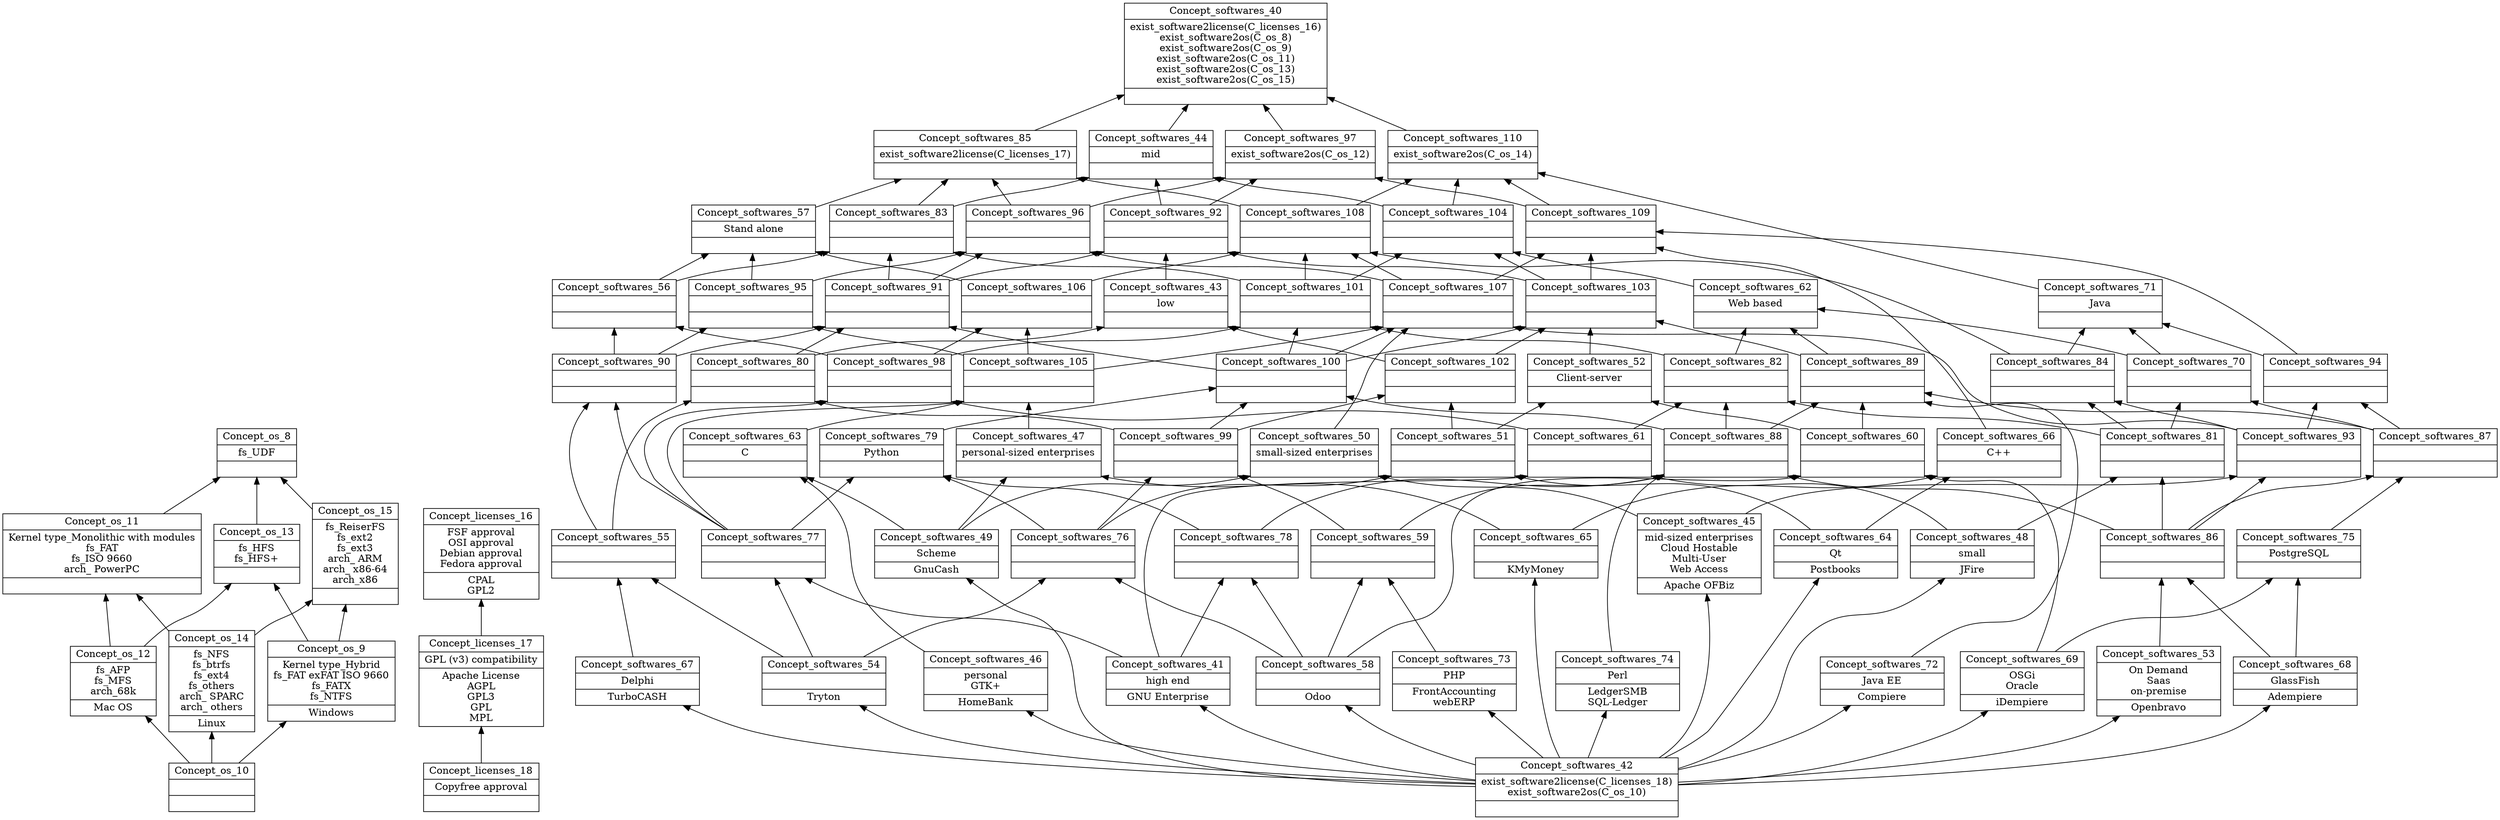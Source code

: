 digraph G { 
	rankdir=BT;
subgraph os { 
label="os";
8 [shape=record,label="{Concept_os_8|fs_UDF\n|}"];
9 [shape=record,label="{Concept_os_9|Kernel type_Hybrid\nfs_FAT exFAT ISO 9660\nfs_FATX\nfs_NTFS\n|Windows\n}"];
10 [shape=record,label="{Concept_os_10||}"];
11 [shape=record,label="{Concept_os_11|Kernel type_Monolithic with modules\nfs_FAT\nfs_ISO 9660\narch_ PowerPC\n|}"];
12 [shape=record,label="{Concept_os_12|fs_AFP\nfs_MFS\narch_68k\n|Mac OS\n}"];
13 [shape=record,label="{Concept_os_13|fs_HFS\nfs_HFS+\n|}"];
14 [shape=record,label="{Concept_os_14|fs_NFS\nfs_btrfs\nfs_ext4\nfs_others\narch_ SPARC\narch_ others\n|Linux\n}"];
15 [shape=record,label="{Concept_os_15|fs_ReiserFS\nfs_ext2\nfs_ext3\narch_ ARM\narch_ x86-64\narch_x86\n|}"];
	11 -> 8
	13 -> 8
	15 -> 8
	10 -> 9
	12 -> 11
	14 -> 11
	10 -> 12
	9 -> 13
	12 -> 13
	10 -> 14
	9 -> 15
	14 -> 15
}
subgraph licenses { 
label="licenses";
16 [shape=record,label="{Concept_licenses_16|FSF approval\nOSI approval\nDebian approval\nFedora approval\n|CPAL\nGPL2\n}"];
17 [shape=record,label="{Concept_licenses_17|GPL (v3) compatibility\n|Apache License\nAGPL\nGPL3\nGPL\nMPL\n}"];
18 [shape=record,label="{Concept_licenses_18|Copyfree approval\n|}"];
	17 -> 16
	18 -> 17
}
subgraph softwares { 
label="softwares";
40 [shape=record,label="{Concept_softwares_40|exist_software2license(C_licenses_16)\nexist_software2os(C_os_8)\nexist_software2os(C_os_9)\nexist_software2os(C_os_11)\nexist_software2os(C_os_13)\nexist_software2os(C_os_15)\n|}"];
41 [shape=record,label="{Concept_softwares_41|high end\n|GNU Enterprise\n}"];
42 [shape=record,label="{Concept_softwares_42|exist_software2license(C_licenses_18)\nexist_software2os(C_os_10)\n|}"];
43 [shape=record,label="{Concept_softwares_43|low\n|}"];
44 [shape=record,label="{Concept_softwares_44|mid\n|}"];
45 [shape=record,label="{Concept_softwares_45|mid-sized enterprises\nCloud Hostable\nMulti-User\nWeb Access\n|Apache OFBiz\n}"];
46 [shape=record,label="{Concept_softwares_46|personal\nGTK+\n|HomeBank\n}"];
47 [shape=record,label="{Concept_softwares_47|personal-sized enterprises\n|}"];
48 [shape=record,label="{Concept_softwares_48|small\n|JFire\n}"];
49 [shape=record,label="{Concept_softwares_49|Scheme\n|GnuCash\n}"];
50 [shape=record,label="{Concept_softwares_50|small-sized enterprises\n|}"];
51 [shape=record,label="{Concept_softwares_51||}"];
52 [shape=record,label="{Concept_softwares_52|Client-server\n|}"];
53 [shape=record,label="{Concept_softwares_53|On Demand\nSaas\non-premise\n|Openbravo\n}"];
54 [shape=record,label="{Concept_softwares_54||Tryton\n}"];
55 [shape=record,label="{Concept_softwares_55||}"];
56 [shape=record,label="{Concept_softwares_56||}"];
57 [shape=record,label="{Concept_softwares_57|Stand alone\n|}"];
58 [shape=record,label="{Concept_softwares_58||Odoo\n}"];
59 [shape=record,label="{Concept_softwares_59||}"];
60 [shape=record,label="{Concept_softwares_60||}"];
61 [shape=record,label="{Concept_softwares_61||}"];
62 [shape=record,label="{Concept_softwares_62|Web based\n|}"];
63 [shape=record,label="{Concept_softwares_63|C\n|}"];
64 [shape=record,label="{Concept_softwares_64|Qt\n|Postbooks\n}"];
65 [shape=record,label="{Concept_softwares_65||KMyMoney\n}"];
66 [shape=record,label="{Concept_softwares_66|C++\n|}"];
67 [shape=record,label="{Concept_softwares_67|Delphi\n|TurboCASH\n}"];
68 [shape=record,label="{Concept_softwares_68|GlassFish\n|Adempiere\n}"];
69 [shape=record,label="{Concept_softwares_69|OSGi\nOracle\n|iDempiere\n}"];
70 [shape=record,label="{Concept_softwares_70||}"];
71 [shape=record,label="{Concept_softwares_71|Java\n|}"];
72 [shape=record,label="{Concept_softwares_72|Java EE\n|Compiere\n}"];
73 [shape=record,label="{Concept_softwares_73|PHP\n|FrontAccounting\nwebERP\n}"];
74 [shape=record,label="{Concept_softwares_74|Perl\n|LedgerSMB\nSQL-Ledger\n}"];
75 [shape=record,label="{Concept_softwares_75|PostgreSQL\n|}"];
76 [shape=record,label="{Concept_softwares_76||}"];
77 [shape=record,label="{Concept_softwares_77||}"];
78 [shape=record,label="{Concept_softwares_78||}"];
79 [shape=record,label="{Concept_softwares_79|Python\n|}"];
80 [shape=record,label="{Concept_softwares_80||}"];
81 [shape=record,label="{Concept_softwares_81||}"];
82 [shape=record,label="{Concept_softwares_82||}"];
83 [shape=record,label="{Concept_softwares_83||}"];
84 [shape=record,label="{Concept_softwares_84||}"];
85 [shape=record,label="{Concept_softwares_85|exist_software2license(C_licenses_17)\n|}"];
86 [shape=record,label="{Concept_softwares_86||}"];
87 [shape=record,label="{Concept_softwares_87||}"];
88 [shape=record,label="{Concept_softwares_88||}"];
89 [shape=record,label="{Concept_softwares_89||}"];
90 [shape=record,label="{Concept_softwares_90||}"];
91 [shape=record,label="{Concept_softwares_91||}"];
92 [shape=record,label="{Concept_softwares_92||}"];
93 [shape=record,label="{Concept_softwares_93||}"];
94 [shape=record,label="{Concept_softwares_94||}"];
95 [shape=record,label="{Concept_softwares_95||}"];
96 [shape=record,label="{Concept_softwares_96||}"];
97 [shape=record,label="{Concept_softwares_97|exist_software2os(C_os_12)\n|}"];
98 [shape=record,label="{Concept_softwares_98||}"];
99 [shape=record,label="{Concept_softwares_99||}"];
100 [shape=record,label="{Concept_softwares_100||}"];
101 [shape=record,label="{Concept_softwares_101||}"];
102 [shape=record,label="{Concept_softwares_102||}"];
103 [shape=record,label="{Concept_softwares_103||}"];
104 [shape=record,label="{Concept_softwares_104||}"];
105 [shape=record,label="{Concept_softwares_105||}"];
106 [shape=record,label="{Concept_softwares_106||}"];
107 [shape=record,label="{Concept_softwares_107||}"];
108 [shape=record,label="{Concept_softwares_108||}"];
109 [shape=record,label="{Concept_softwares_109||}"];
110 [shape=record,label="{Concept_softwares_110|exist_software2os(C_os_14)\n|}"];
	44 -> 40
	85 -> 40
	97 -> 40
	110 -> 40
	42 -> 41
	80 -> 43
	102 -> 43
	83 -> 44
	92 -> 44
	104 -> 44
	42 -> 45
	42 -> 46
	49 -> 47
	65 -> 47
	42 -> 48
	42 -> 49
	45 -> 50
	49 -> 50
	64 -> 51
	76 -> 51
	51 -> 52
	60 -> 52
	42 -> 53
	42 -> 54
	54 -> 55
	67 -> 55
	90 -> 56
	98 -> 56
	56 -> 57
	95 -> 57
	106 -> 57
	42 -> 58
	58 -> 59
	73 -> 59
	58 -> 60
	69 -> 60
	41 -> 61
	48 -> 61
	70 -> 62
	82 -> 62
	89 -> 62
	46 -> 63
	49 -> 63
	42 -> 64
	42 -> 65
	64 -> 66
	65 -> 66
	42 -> 67
	42 -> 68
	42 -> 69
	81 -> 70
	87 -> 70
	70 -> 71
	84 -> 71
	94 -> 71
	42 -> 72
	42 -> 73
	42 -> 74
	68 -> 75
	69 -> 75
	54 -> 76
	58 -> 76
	41 -> 77
	54 -> 77
	41 -> 78
	58 -> 78
	76 -> 79
	77 -> 79
	78 -> 79
	55 -> 80
	99 -> 80
	48 -> 81
	86 -> 81
	61 -> 82
	81 -> 82
	88 -> 82
	56 -> 83
	91 -> 83
	101 -> 83
	81 -> 84
	93 -> 84
	57 -> 85
	83 -> 85
	96 -> 85
	108 -> 85
	53 -> 86
	68 -> 86
	75 -> 87
	86 -> 87
	59 -> 88
	74 -> 88
	78 -> 88
	86 -> 88
	60 -> 89
	72 -> 89
	87 -> 89
	88 -> 89
	55 -> 90
	77 -> 90
	80 -> 91
	90 -> 91
	100 -> 91
	43 -> 92
	91 -> 92
	103 -> 92
	45 -> 93
	86 -> 93
	87 -> 94
	93 -> 94
	90 -> 95
	105 -> 95
	91 -> 96
	95 -> 96
	107 -> 96
	92 -> 97
	96 -> 97
	109 -> 97
	61 -> 98
	77 -> 98
	59 -> 99
	76 -> 99
	79 -> 100
	88 -> 100
	99 -> 100
	82 -> 101
	98 -> 101
	100 -> 101
	51 -> 102
	99 -> 102
	52 -> 103
	89 -> 103
	100 -> 103
	102 -> 103
	62 -> 104
	101 -> 104
	103 -> 104
	47 -> 105
	63 -> 105
	77 -> 105
	98 -> 106
	105 -> 106
	50 -> 107
	93 -> 107
	100 -> 107
	105 -> 107
	84 -> 108
	101 -> 108
	106 -> 108
	107 -> 108
	66 -> 109
	94 -> 109
	103 -> 109
	107 -> 109
	71 -> 110
	104 -> 110
	108 -> 110
	109 -> 110
}
}